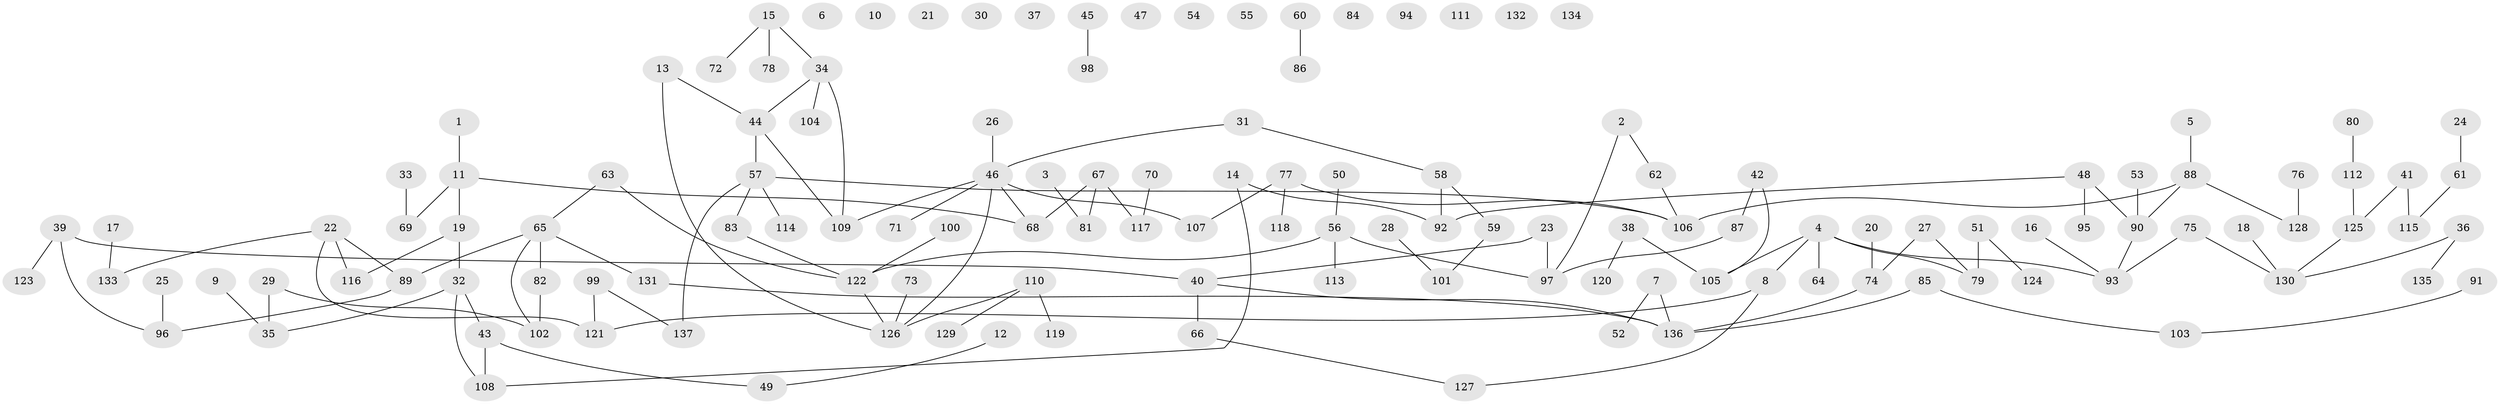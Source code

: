 // coarse degree distribution, {1: 0.37037037037037035, 0: 0.2777777777777778, 2: 0.18518518518518517, 5: 0.018518518518518517, 4: 0.09259259259259259, 3: 0.018518518518518517, 11: 0.018518518518518517, 13: 0.018518518518518517}
// Generated by graph-tools (version 1.1) at 2025/42/03/04/25 21:42:55]
// undirected, 137 vertices, 139 edges
graph export_dot {
graph [start="1"]
  node [color=gray90,style=filled];
  1;
  2;
  3;
  4;
  5;
  6;
  7;
  8;
  9;
  10;
  11;
  12;
  13;
  14;
  15;
  16;
  17;
  18;
  19;
  20;
  21;
  22;
  23;
  24;
  25;
  26;
  27;
  28;
  29;
  30;
  31;
  32;
  33;
  34;
  35;
  36;
  37;
  38;
  39;
  40;
  41;
  42;
  43;
  44;
  45;
  46;
  47;
  48;
  49;
  50;
  51;
  52;
  53;
  54;
  55;
  56;
  57;
  58;
  59;
  60;
  61;
  62;
  63;
  64;
  65;
  66;
  67;
  68;
  69;
  70;
  71;
  72;
  73;
  74;
  75;
  76;
  77;
  78;
  79;
  80;
  81;
  82;
  83;
  84;
  85;
  86;
  87;
  88;
  89;
  90;
  91;
  92;
  93;
  94;
  95;
  96;
  97;
  98;
  99;
  100;
  101;
  102;
  103;
  104;
  105;
  106;
  107;
  108;
  109;
  110;
  111;
  112;
  113;
  114;
  115;
  116;
  117;
  118;
  119;
  120;
  121;
  122;
  123;
  124;
  125;
  126;
  127;
  128;
  129;
  130;
  131;
  132;
  133;
  134;
  135;
  136;
  137;
  1 -- 11;
  2 -- 62;
  2 -- 97;
  3 -- 81;
  4 -- 8;
  4 -- 64;
  4 -- 79;
  4 -- 93;
  4 -- 105;
  5 -- 88;
  7 -- 52;
  7 -- 136;
  8 -- 121;
  8 -- 127;
  9 -- 35;
  11 -- 19;
  11 -- 68;
  11 -- 69;
  12 -- 49;
  13 -- 44;
  13 -- 126;
  14 -- 92;
  14 -- 108;
  15 -- 34;
  15 -- 72;
  15 -- 78;
  16 -- 93;
  17 -- 133;
  18 -- 130;
  19 -- 32;
  19 -- 116;
  20 -- 74;
  22 -- 89;
  22 -- 116;
  22 -- 121;
  22 -- 133;
  23 -- 40;
  23 -- 97;
  24 -- 61;
  25 -- 96;
  26 -- 46;
  27 -- 74;
  27 -- 79;
  28 -- 101;
  29 -- 35;
  29 -- 102;
  31 -- 46;
  31 -- 58;
  32 -- 35;
  32 -- 43;
  32 -- 108;
  33 -- 69;
  34 -- 44;
  34 -- 104;
  34 -- 109;
  36 -- 130;
  36 -- 135;
  38 -- 105;
  38 -- 120;
  39 -- 40;
  39 -- 96;
  39 -- 123;
  40 -- 66;
  40 -- 136;
  41 -- 115;
  41 -- 125;
  42 -- 87;
  42 -- 105;
  43 -- 49;
  43 -- 108;
  44 -- 57;
  44 -- 109;
  45 -- 98;
  46 -- 68;
  46 -- 71;
  46 -- 107;
  46 -- 109;
  46 -- 126;
  48 -- 90;
  48 -- 92;
  48 -- 95;
  50 -- 56;
  51 -- 79;
  51 -- 124;
  53 -- 90;
  56 -- 97;
  56 -- 113;
  56 -- 122;
  57 -- 83;
  57 -- 106;
  57 -- 114;
  57 -- 137;
  58 -- 59;
  58 -- 92;
  59 -- 101;
  60 -- 86;
  61 -- 115;
  62 -- 106;
  63 -- 65;
  63 -- 122;
  65 -- 82;
  65 -- 89;
  65 -- 102;
  65 -- 131;
  66 -- 127;
  67 -- 68;
  67 -- 81;
  67 -- 117;
  70 -- 117;
  73 -- 126;
  74 -- 136;
  75 -- 93;
  75 -- 130;
  76 -- 128;
  77 -- 106;
  77 -- 107;
  77 -- 118;
  80 -- 112;
  82 -- 102;
  83 -- 122;
  85 -- 103;
  85 -- 136;
  87 -- 97;
  88 -- 90;
  88 -- 106;
  88 -- 128;
  89 -- 96;
  90 -- 93;
  91 -- 103;
  99 -- 121;
  99 -- 137;
  100 -- 122;
  110 -- 119;
  110 -- 126;
  110 -- 129;
  112 -- 125;
  122 -- 126;
  125 -- 130;
  131 -- 136;
}
